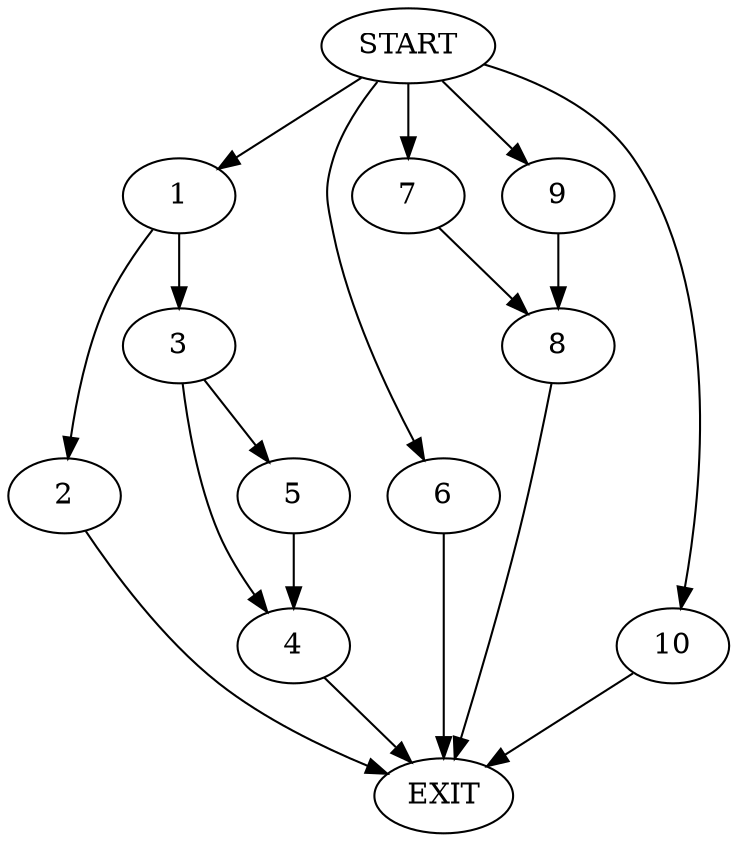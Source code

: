 digraph {
0 [label="START"]
11 [label="EXIT"]
0 -> 1
1 -> 2
1 -> 3
2 -> 11
3 -> 4
3 -> 5
5 -> 4
4 -> 11
0 -> 6
6 -> 11
0 -> 7
7 -> 8
8 -> 11
0 -> 9
9 -> 8
0 -> 10
10 -> 11
}
